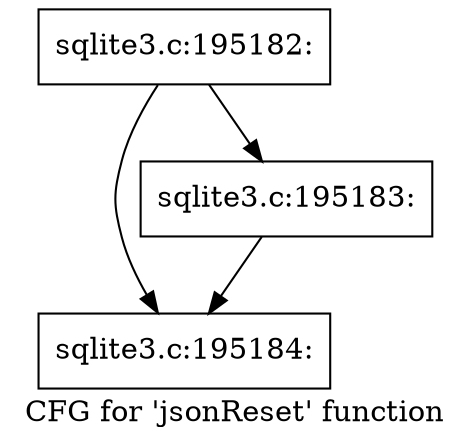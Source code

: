 digraph "CFG for 'jsonReset' function" {
	label="CFG for 'jsonReset' function";

	Node0x55c0f6dde880 [shape=record,label="{sqlite3.c:195182:}"];
	Node0x55c0f6dde880 -> Node0x55c0fa851110;
	Node0x55c0f6dde880 -> Node0x55c0fa8510c0;
	Node0x55c0fa8510c0 [shape=record,label="{sqlite3.c:195183:}"];
	Node0x55c0fa8510c0 -> Node0x55c0fa851110;
	Node0x55c0fa851110 [shape=record,label="{sqlite3.c:195184:}"];
}
